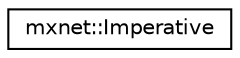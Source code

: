 digraph "Graphical Class Hierarchy"
{
  edge [fontname="Helvetica",fontsize="10",labelfontname="Helvetica",labelfontsize="10"];
  node [fontname="Helvetica",fontsize="10",shape=record];
  rankdir="LR";
  Node1 [label="mxnet::Imperative",height=0.2,width=0.4,color="black", fillcolor="white", style="filled",URL="$classmxnet_1_1Imperative.html",tooltip="runtime functions for NDArray "];
}
